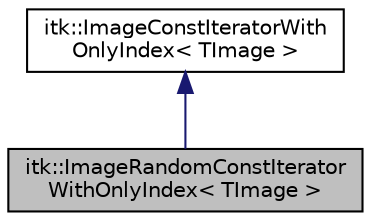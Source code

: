 digraph "itk::ImageRandomConstIteratorWithOnlyIndex&lt; TImage &gt;"
{
 // LATEX_PDF_SIZE
  edge [fontname="Helvetica",fontsize="10",labelfontname="Helvetica",labelfontsize="10"];
  node [fontname="Helvetica",fontsize="10",shape=record];
  Node1 [label="itk::ImageRandomConstIterator\lWithOnlyIndex\< TImage \>",height=0.2,width=0.4,color="black", fillcolor="grey75", style="filled", fontcolor="black",tooltip="A multi-dimensional image iterator that visits a random set of locations within an image region,..."];
  Node2 -> Node1 [dir="back",color="midnightblue",fontsize="10",style="solid",fontname="Helvetica"];
  Node2 [label="itk::ImageConstIteratorWith\lOnlyIndex\< TImage \>",height=0.2,width=0.4,color="black", fillcolor="white", style="filled",URL="$classitk_1_1ImageConstIteratorWithOnlyIndex.html",tooltip="A base class for multi-dimensional iterators templated over image type that are designed to provide o..."];
}
